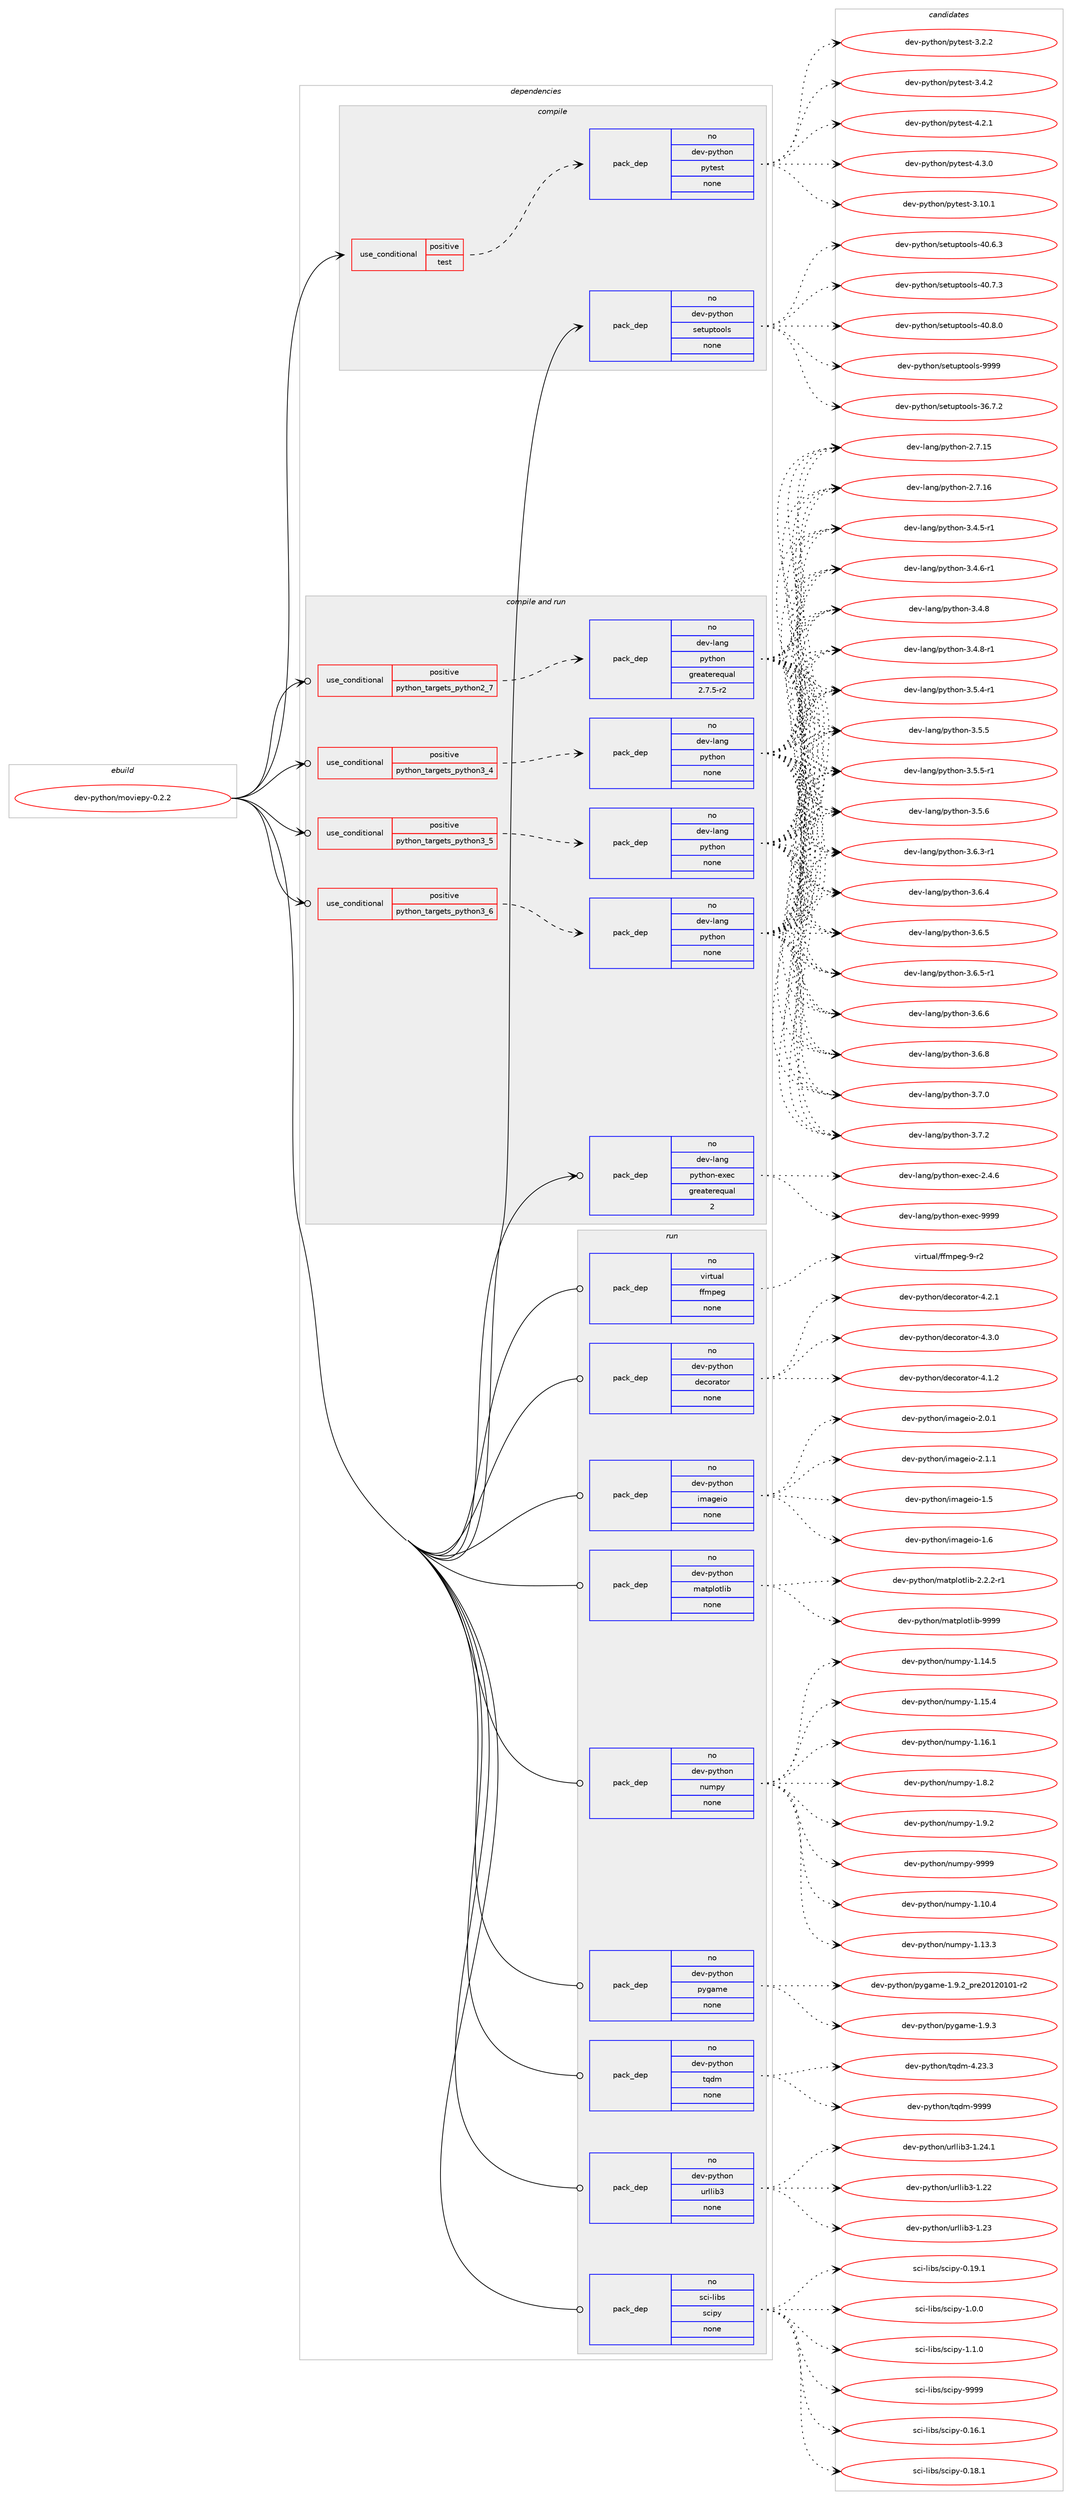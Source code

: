 digraph prolog {

# *************
# Graph options
# *************

newrank=true;
concentrate=true;
compound=true;
graph [rankdir=LR,fontname=Helvetica,fontsize=10,ranksep=1.5];#, ranksep=2.5, nodesep=0.2];
edge  [arrowhead=vee];
node  [fontname=Helvetica,fontsize=10];

# **********
# The ebuild
# **********

subgraph cluster_leftcol {
color=gray;
rank=same;
label=<<i>ebuild</i>>;
id [label="dev-python/moviepy-0.2.2", color=red, width=4, href="../dev-python/moviepy-0.2.2.svg"];
}

# ****************
# The dependencies
# ****************

subgraph cluster_midcol {
color=gray;
label=<<i>dependencies</i>>;
subgraph cluster_compile {
fillcolor="#eeeeee";
style=filled;
label=<<i>compile</i>>;
subgraph cond377645 {
dependency1419325 [label=<<TABLE BORDER="0" CELLBORDER="1" CELLSPACING="0" CELLPADDING="4"><TR><TD ROWSPAN="3" CELLPADDING="10">use_conditional</TD></TR><TR><TD>positive</TD></TR><TR><TD>test</TD></TR></TABLE>>, shape=none, color=red];
subgraph pack1018406 {
dependency1419326 [label=<<TABLE BORDER="0" CELLBORDER="1" CELLSPACING="0" CELLPADDING="4" WIDTH="220"><TR><TD ROWSPAN="6" CELLPADDING="30">pack_dep</TD></TR><TR><TD WIDTH="110">no</TD></TR><TR><TD>dev-python</TD></TR><TR><TD>pytest</TD></TR><TR><TD>none</TD></TR><TR><TD></TD></TR></TABLE>>, shape=none, color=blue];
}
dependency1419325:e -> dependency1419326:w [weight=20,style="dashed",arrowhead="vee"];
}
id:e -> dependency1419325:w [weight=20,style="solid",arrowhead="vee"];
subgraph pack1018407 {
dependency1419327 [label=<<TABLE BORDER="0" CELLBORDER="1" CELLSPACING="0" CELLPADDING="4" WIDTH="220"><TR><TD ROWSPAN="6" CELLPADDING="30">pack_dep</TD></TR><TR><TD WIDTH="110">no</TD></TR><TR><TD>dev-python</TD></TR><TR><TD>setuptools</TD></TR><TR><TD>none</TD></TR><TR><TD></TD></TR></TABLE>>, shape=none, color=blue];
}
id:e -> dependency1419327:w [weight=20,style="solid",arrowhead="vee"];
}
subgraph cluster_compileandrun {
fillcolor="#eeeeee";
style=filled;
label=<<i>compile and run</i>>;
subgraph cond377646 {
dependency1419328 [label=<<TABLE BORDER="0" CELLBORDER="1" CELLSPACING="0" CELLPADDING="4"><TR><TD ROWSPAN="3" CELLPADDING="10">use_conditional</TD></TR><TR><TD>positive</TD></TR><TR><TD>python_targets_python2_7</TD></TR></TABLE>>, shape=none, color=red];
subgraph pack1018408 {
dependency1419329 [label=<<TABLE BORDER="0" CELLBORDER="1" CELLSPACING="0" CELLPADDING="4" WIDTH="220"><TR><TD ROWSPAN="6" CELLPADDING="30">pack_dep</TD></TR><TR><TD WIDTH="110">no</TD></TR><TR><TD>dev-lang</TD></TR><TR><TD>python</TD></TR><TR><TD>greaterequal</TD></TR><TR><TD>2.7.5-r2</TD></TR></TABLE>>, shape=none, color=blue];
}
dependency1419328:e -> dependency1419329:w [weight=20,style="dashed",arrowhead="vee"];
}
id:e -> dependency1419328:w [weight=20,style="solid",arrowhead="odotvee"];
subgraph cond377647 {
dependency1419330 [label=<<TABLE BORDER="0" CELLBORDER="1" CELLSPACING="0" CELLPADDING="4"><TR><TD ROWSPAN="3" CELLPADDING="10">use_conditional</TD></TR><TR><TD>positive</TD></TR><TR><TD>python_targets_python3_4</TD></TR></TABLE>>, shape=none, color=red];
subgraph pack1018409 {
dependency1419331 [label=<<TABLE BORDER="0" CELLBORDER="1" CELLSPACING="0" CELLPADDING="4" WIDTH="220"><TR><TD ROWSPAN="6" CELLPADDING="30">pack_dep</TD></TR><TR><TD WIDTH="110">no</TD></TR><TR><TD>dev-lang</TD></TR><TR><TD>python</TD></TR><TR><TD>none</TD></TR><TR><TD></TD></TR></TABLE>>, shape=none, color=blue];
}
dependency1419330:e -> dependency1419331:w [weight=20,style="dashed",arrowhead="vee"];
}
id:e -> dependency1419330:w [weight=20,style="solid",arrowhead="odotvee"];
subgraph cond377648 {
dependency1419332 [label=<<TABLE BORDER="0" CELLBORDER="1" CELLSPACING="0" CELLPADDING="4"><TR><TD ROWSPAN="3" CELLPADDING="10">use_conditional</TD></TR><TR><TD>positive</TD></TR><TR><TD>python_targets_python3_5</TD></TR></TABLE>>, shape=none, color=red];
subgraph pack1018410 {
dependency1419333 [label=<<TABLE BORDER="0" CELLBORDER="1" CELLSPACING="0" CELLPADDING="4" WIDTH="220"><TR><TD ROWSPAN="6" CELLPADDING="30">pack_dep</TD></TR><TR><TD WIDTH="110">no</TD></TR><TR><TD>dev-lang</TD></TR><TR><TD>python</TD></TR><TR><TD>none</TD></TR><TR><TD></TD></TR></TABLE>>, shape=none, color=blue];
}
dependency1419332:e -> dependency1419333:w [weight=20,style="dashed",arrowhead="vee"];
}
id:e -> dependency1419332:w [weight=20,style="solid",arrowhead="odotvee"];
subgraph cond377649 {
dependency1419334 [label=<<TABLE BORDER="0" CELLBORDER="1" CELLSPACING="0" CELLPADDING="4"><TR><TD ROWSPAN="3" CELLPADDING="10">use_conditional</TD></TR><TR><TD>positive</TD></TR><TR><TD>python_targets_python3_6</TD></TR></TABLE>>, shape=none, color=red];
subgraph pack1018411 {
dependency1419335 [label=<<TABLE BORDER="0" CELLBORDER="1" CELLSPACING="0" CELLPADDING="4" WIDTH="220"><TR><TD ROWSPAN="6" CELLPADDING="30">pack_dep</TD></TR><TR><TD WIDTH="110">no</TD></TR><TR><TD>dev-lang</TD></TR><TR><TD>python</TD></TR><TR><TD>none</TD></TR><TR><TD></TD></TR></TABLE>>, shape=none, color=blue];
}
dependency1419334:e -> dependency1419335:w [weight=20,style="dashed",arrowhead="vee"];
}
id:e -> dependency1419334:w [weight=20,style="solid",arrowhead="odotvee"];
subgraph pack1018412 {
dependency1419336 [label=<<TABLE BORDER="0" CELLBORDER="1" CELLSPACING="0" CELLPADDING="4" WIDTH="220"><TR><TD ROWSPAN="6" CELLPADDING="30">pack_dep</TD></TR><TR><TD WIDTH="110">no</TD></TR><TR><TD>dev-lang</TD></TR><TR><TD>python-exec</TD></TR><TR><TD>greaterequal</TD></TR><TR><TD>2</TD></TR></TABLE>>, shape=none, color=blue];
}
id:e -> dependency1419336:w [weight=20,style="solid",arrowhead="odotvee"];
}
subgraph cluster_run {
fillcolor="#eeeeee";
style=filled;
label=<<i>run</i>>;
subgraph pack1018413 {
dependency1419337 [label=<<TABLE BORDER="0" CELLBORDER="1" CELLSPACING="0" CELLPADDING="4" WIDTH="220"><TR><TD ROWSPAN="6" CELLPADDING="30">pack_dep</TD></TR><TR><TD WIDTH="110">no</TD></TR><TR><TD>dev-python</TD></TR><TR><TD>decorator</TD></TR><TR><TD>none</TD></TR><TR><TD></TD></TR></TABLE>>, shape=none, color=blue];
}
id:e -> dependency1419337:w [weight=20,style="solid",arrowhead="odot"];
subgraph pack1018414 {
dependency1419338 [label=<<TABLE BORDER="0" CELLBORDER="1" CELLSPACING="0" CELLPADDING="4" WIDTH="220"><TR><TD ROWSPAN="6" CELLPADDING="30">pack_dep</TD></TR><TR><TD WIDTH="110">no</TD></TR><TR><TD>dev-python</TD></TR><TR><TD>imageio</TD></TR><TR><TD>none</TD></TR><TR><TD></TD></TR></TABLE>>, shape=none, color=blue];
}
id:e -> dependency1419338:w [weight=20,style="solid",arrowhead="odot"];
subgraph pack1018415 {
dependency1419339 [label=<<TABLE BORDER="0" CELLBORDER="1" CELLSPACING="0" CELLPADDING="4" WIDTH="220"><TR><TD ROWSPAN="6" CELLPADDING="30">pack_dep</TD></TR><TR><TD WIDTH="110">no</TD></TR><TR><TD>dev-python</TD></TR><TR><TD>matplotlib</TD></TR><TR><TD>none</TD></TR><TR><TD></TD></TR></TABLE>>, shape=none, color=blue];
}
id:e -> dependency1419339:w [weight=20,style="solid",arrowhead="odot"];
subgraph pack1018416 {
dependency1419340 [label=<<TABLE BORDER="0" CELLBORDER="1" CELLSPACING="0" CELLPADDING="4" WIDTH="220"><TR><TD ROWSPAN="6" CELLPADDING="30">pack_dep</TD></TR><TR><TD WIDTH="110">no</TD></TR><TR><TD>dev-python</TD></TR><TR><TD>numpy</TD></TR><TR><TD>none</TD></TR><TR><TD></TD></TR></TABLE>>, shape=none, color=blue];
}
id:e -> dependency1419340:w [weight=20,style="solid",arrowhead="odot"];
subgraph pack1018417 {
dependency1419341 [label=<<TABLE BORDER="0" CELLBORDER="1" CELLSPACING="0" CELLPADDING="4" WIDTH="220"><TR><TD ROWSPAN="6" CELLPADDING="30">pack_dep</TD></TR><TR><TD WIDTH="110">no</TD></TR><TR><TD>dev-python</TD></TR><TR><TD>pygame</TD></TR><TR><TD>none</TD></TR><TR><TD></TD></TR></TABLE>>, shape=none, color=blue];
}
id:e -> dependency1419341:w [weight=20,style="solid",arrowhead="odot"];
subgraph pack1018418 {
dependency1419342 [label=<<TABLE BORDER="0" CELLBORDER="1" CELLSPACING="0" CELLPADDING="4" WIDTH="220"><TR><TD ROWSPAN="6" CELLPADDING="30">pack_dep</TD></TR><TR><TD WIDTH="110">no</TD></TR><TR><TD>dev-python</TD></TR><TR><TD>tqdm</TD></TR><TR><TD>none</TD></TR><TR><TD></TD></TR></TABLE>>, shape=none, color=blue];
}
id:e -> dependency1419342:w [weight=20,style="solid",arrowhead="odot"];
subgraph pack1018419 {
dependency1419343 [label=<<TABLE BORDER="0" CELLBORDER="1" CELLSPACING="0" CELLPADDING="4" WIDTH="220"><TR><TD ROWSPAN="6" CELLPADDING="30">pack_dep</TD></TR><TR><TD WIDTH="110">no</TD></TR><TR><TD>dev-python</TD></TR><TR><TD>urllib3</TD></TR><TR><TD>none</TD></TR><TR><TD></TD></TR></TABLE>>, shape=none, color=blue];
}
id:e -> dependency1419343:w [weight=20,style="solid",arrowhead="odot"];
subgraph pack1018420 {
dependency1419344 [label=<<TABLE BORDER="0" CELLBORDER="1" CELLSPACING="0" CELLPADDING="4" WIDTH="220"><TR><TD ROWSPAN="6" CELLPADDING="30">pack_dep</TD></TR><TR><TD WIDTH="110">no</TD></TR><TR><TD>sci-libs</TD></TR><TR><TD>scipy</TD></TR><TR><TD>none</TD></TR><TR><TD></TD></TR></TABLE>>, shape=none, color=blue];
}
id:e -> dependency1419344:w [weight=20,style="solid",arrowhead="odot"];
subgraph pack1018421 {
dependency1419345 [label=<<TABLE BORDER="0" CELLBORDER="1" CELLSPACING="0" CELLPADDING="4" WIDTH="220"><TR><TD ROWSPAN="6" CELLPADDING="30">pack_dep</TD></TR><TR><TD WIDTH="110">no</TD></TR><TR><TD>virtual</TD></TR><TR><TD>ffmpeg</TD></TR><TR><TD>none</TD></TR><TR><TD></TD></TR></TABLE>>, shape=none, color=blue];
}
id:e -> dependency1419345:w [weight=20,style="solid",arrowhead="odot"];
}
}

# **************
# The candidates
# **************

subgraph cluster_choices {
rank=same;
color=gray;
label=<<i>candidates</i>>;

subgraph choice1018406 {
color=black;
nodesep=1;
choice100101118451121211161041111104711212111610111511645514649484649 [label="dev-python/pytest-3.10.1", color=red, width=4,href="../dev-python/pytest-3.10.1.svg"];
choice1001011184511212111610411111047112121116101115116455146504650 [label="dev-python/pytest-3.2.2", color=red, width=4,href="../dev-python/pytest-3.2.2.svg"];
choice1001011184511212111610411111047112121116101115116455146524650 [label="dev-python/pytest-3.4.2", color=red, width=4,href="../dev-python/pytest-3.4.2.svg"];
choice1001011184511212111610411111047112121116101115116455246504649 [label="dev-python/pytest-4.2.1", color=red, width=4,href="../dev-python/pytest-4.2.1.svg"];
choice1001011184511212111610411111047112121116101115116455246514648 [label="dev-python/pytest-4.3.0", color=red, width=4,href="../dev-python/pytest-4.3.0.svg"];
dependency1419326:e -> choice100101118451121211161041111104711212111610111511645514649484649:w [style=dotted,weight="100"];
dependency1419326:e -> choice1001011184511212111610411111047112121116101115116455146504650:w [style=dotted,weight="100"];
dependency1419326:e -> choice1001011184511212111610411111047112121116101115116455146524650:w [style=dotted,weight="100"];
dependency1419326:e -> choice1001011184511212111610411111047112121116101115116455246504649:w [style=dotted,weight="100"];
dependency1419326:e -> choice1001011184511212111610411111047112121116101115116455246514648:w [style=dotted,weight="100"];
}
subgraph choice1018407 {
color=black;
nodesep=1;
choice100101118451121211161041111104711510111611711211611111110811545515446554650 [label="dev-python/setuptools-36.7.2", color=red, width=4,href="../dev-python/setuptools-36.7.2.svg"];
choice100101118451121211161041111104711510111611711211611111110811545524846544651 [label="dev-python/setuptools-40.6.3", color=red, width=4,href="../dev-python/setuptools-40.6.3.svg"];
choice100101118451121211161041111104711510111611711211611111110811545524846554651 [label="dev-python/setuptools-40.7.3", color=red, width=4,href="../dev-python/setuptools-40.7.3.svg"];
choice100101118451121211161041111104711510111611711211611111110811545524846564648 [label="dev-python/setuptools-40.8.0", color=red, width=4,href="../dev-python/setuptools-40.8.0.svg"];
choice10010111845112121116104111110471151011161171121161111111081154557575757 [label="dev-python/setuptools-9999", color=red, width=4,href="../dev-python/setuptools-9999.svg"];
dependency1419327:e -> choice100101118451121211161041111104711510111611711211611111110811545515446554650:w [style=dotted,weight="100"];
dependency1419327:e -> choice100101118451121211161041111104711510111611711211611111110811545524846544651:w [style=dotted,weight="100"];
dependency1419327:e -> choice100101118451121211161041111104711510111611711211611111110811545524846554651:w [style=dotted,weight="100"];
dependency1419327:e -> choice100101118451121211161041111104711510111611711211611111110811545524846564648:w [style=dotted,weight="100"];
dependency1419327:e -> choice10010111845112121116104111110471151011161171121161111111081154557575757:w [style=dotted,weight="100"];
}
subgraph choice1018408 {
color=black;
nodesep=1;
choice10010111845108971101034711212111610411111045504655464953 [label="dev-lang/python-2.7.15", color=red, width=4,href="../dev-lang/python-2.7.15.svg"];
choice10010111845108971101034711212111610411111045504655464954 [label="dev-lang/python-2.7.16", color=red, width=4,href="../dev-lang/python-2.7.16.svg"];
choice1001011184510897110103471121211161041111104551465246534511449 [label="dev-lang/python-3.4.5-r1", color=red, width=4,href="../dev-lang/python-3.4.5-r1.svg"];
choice1001011184510897110103471121211161041111104551465246544511449 [label="dev-lang/python-3.4.6-r1", color=red, width=4,href="../dev-lang/python-3.4.6-r1.svg"];
choice100101118451089711010347112121116104111110455146524656 [label="dev-lang/python-3.4.8", color=red, width=4,href="../dev-lang/python-3.4.8.svg"];
choice1001011184510897110103471121211161041111104551465246564511449 [label="dev-lang/python-3.4.8-r1", color=red, width=4,href="../dev-lang/python-3.4.8-r1.svg"];
choice1001011184510897110103471121211161041111104551465346524511449 [label="dev-lang/python-3.5.4-r1", color=red, width=4,href="../dev-lang/python-3.5.4-r1.svg"];
choice100101118451089711010347112121116104111110455146534653 [label="dev-lang/python-3.5.5", color=red, width=4,href="../dev-lang/python-3.5.5.svg"];
choice1001011184510897110103471121211161041111104551465346534511449 [label="dev-lang/python-3.5.5-r1", color=red, width=4,href="../dev-lang/python-3.5.5-r1.svg"];
choice100101118451089711010347112121116104111110455146534654 [label="dev-lang/python-3.5.6", color=red, width=4,href="../dev-lang/python-3.5.6.svg"];
choice1001011184510897110103471121211161041111104551465446514511449 [label="dev-lang/python-3.6.3-r1", color=red, width=4,href="../dev-lang/python-3.6.3-r1.svg"];
choice100101118451089711010347112121116104111110455146544652 [label="dev-lang/python-3.6.4", color=red, width=4,href="../dev-lang/python-3.6.4.svg"];
choice100101118451089711010347112121116104111110455146544653 [label="dev-lang/python-3.6.5", color=red, width=4,href="../dev-lang/python-3.6.5.svg"];
choice1001011184510897110103471121211161041111104551465446534511449 [label="dev-lang/python-3.6.5-r1", color=red, width=4,href="../dev-lang/python-3.6.5-r1.svg"];
choice100101118451089711010347112121116104111110455146544654 [label="dev-lang/python-3.6.6", color=red, width=4,href="../dev-lang/python-3.6.6.svg"];
choice100101118451089711010347112121116104111110455146544656 [label="dev-lang/python-3.6.8", color=red, width=4,href="../dev-lang/python-3.6.8.svg"];
choice100101118451089711010347112121116104111110455146554648 [label="dev-lang/python-3.7.0", color=red, width=4,href="../dev-lang/python-3.7.0.svg"];
choice100101118451089711010347112121116104111110455146554650 [label="dev-lang/python-3.7.2", color=red, width=4,href="../dev-lang/python-3.7.2.svg"];
dependency1419329:e -> choice10010111845108971101034711212111610411111045504655464953:w [style=dotted,weight="100"];
dependency1419329:e -> choice10010111845108971101034711212111610411111045504655464954:w [style=dotted,weight="100"];
dependency1419329:e -> choice1001011184510897110103471121211161041111104551465246534511449:w [style=dotted,weight="100"];
dependency1419329:e -> choice1001011184510897110103471121211161041111104551465246544511449:w [style=dotted,weight="100"];
dependency1419329:e -> choice100101118451089711010347112121116104111110455146524656:w [style=dotted,weight="100"];
dependency1419329:e -> choice1001011184510897110103471121211161041111104551465246564511449:w [style=dotted,weight="100"];
dependency1419329:e -> choice1001011184510897110103471121211161041111104551465346524511449:w [style=dotted,weight="100"];
dependency1419329:e -> choice100101118451089711010347112121116104111110455146534653:w [style=dotted,weight="100"];
dependency1419329:e -> choice1001011184510897110103471121211161041111104551465346534511449:w [style=dotted,weight="100"];
dependency1419329:e -> choice100101118451089711010347112121116104111110455146534654:w [style=dotted,weight="100"];
dependency1419329:e -> choice1001011184510897110103471121211161041111104551465446514511449:w [style=dotted,weight="100"];
dependency1419329:e -> choice100101118451089711010347112121116104111110455146544652:w [style=dotted,weight="100"];
dependency1419329:e -> choice100101118451089711010347112121116104111110455146544653:w [style=dotted,weight="100"];
dependency1419329:e -> choice1001011184510897110103471121211161041111104551465446534511449:w [style=dotted,weight="100"];
dependency1419329:e -> choice100101118451089711010347112121116104111110455146544654:w [style=dotted,weight="100"];
dependency1419329:e -> choice100101118451089711010347112121116104111110455146544656:w [style=dotted,weight="100"];
dependency1419329:e -> choice100101118451089711010347112121116104111110455146554648:w [style=dotted,weight="100"];
dependency1419329:e -> choice100101118451089711010347112121116104111110455146554650:w [style=dotted,weight="100"];
}
subgraph choice1018409 {
color=black;
nodesep=1;
choice10010111845108971101034711212111610411111045504655464953 [label="dev-lang/python-2.7.15", color=red, width=4,href="../dev-lang/python-2.7.15.svg"];
choice10010111845108971101034711212111610411111045504655464954 [label="dev-lang/python-2.7.16", color=red, width=4,href="../dev-lang/python-2.7.16.svg"];
choice1001011184510897110103471121211161041111104551465246534511449 [label="dev-lang/python-3.4.5-r1", color=red, width=4,href="../dev-lang/python-3.4.5-r1.svg"];
choice1001011184510897110103471121211161041111104551465246544511449 [label="dev-lang/python-3.4.6-r1", color=red, width=4,href="../dev-lang/python-3.4.6-r1.svg"];
choice100101118451089711010347112121116104111110455146524656 [label="dev-lang/python-3.4.8", color=red, width=4,href="../dev-lang/python-3.4.8.svg"];
choice1001011184510897110103471121211161041111104551465246564511449 [label="dev-lang/python-3.4.8-r1", color=red, width=4,href="../dev-lang/python-3.4.8-r1.svg"];
choice1001011184510897110103471121211161041111104551465346524511449 [label="dev-lang/python-3.5.4-r1", color=red, width=4,href="../dev-lang/python-3.5.4-r1.svg"];
choice100101118451089711010347112121116104111110455146534653 [label="dev-lang/python-3.5.5", color=red, width=4,href="../dev-lang/python-3.5.5.svg"];
choice1001011184510897110103471121211161041111104551465346534511449 [label="dev-lang/python-3.5.5-r1", color=red, width=4,href="../dev-lang/python-3.5.5-r1.svg"];
choice100101118451089711010347112121116104111110455146534654 [label="dev-lang/python-3.5.6", color=red, width=4,href="../dev-lang/python-3.5.6.svg"];
choice1001011184510897110103471121211161041111104551465446514511449 [label="dev-lang/python-3.6.3-r1", color=red, width=4,href="../dev-lang/python-3.6.3-r1.svg"];
choice100101118451089711010347112121116104111110455146544652 [label="dev-lang/python-3.6.4", color=red, width=4,href="../dev-lang/python-3.6.4.svg"];
choice100101118451089711010347112121116104111110455146544653 [label="dev-lang/python-3.6.5", color=red, width=4,href="../dev-lang/python-3.6.5.svg"];
choice1001011184510897110103471121211161041111104551465446534511449 [label="dev-lang/python-3.6.5-r1", color=red, width=4,href="../dev-lang/python-3.6.5-r1.svg"];
choice100101118451089711010347112121116104111110455146544654 [label="dev-lang/python-3.6.6", color=red, width=4,href="../dev-lang/python-3.6.6.svg"];
choice100101118451089711010347112121116104111110455146544656 [label="dev-lang/python-3.6.8", color=red, width=4,href="../dev-lang/python-3.6.8.svg"];
choice100101118451089711010347112121116104111110455146554648 [label="dev-lang/python-3.7.0", color=red, width=4,href="../dev-lang/python-3.7.0.svg"];
choice100101118451089711010347112121116104111110455146554650 [label="dev-lang/python-3.7.2", color=red, width=4,href="../dev-lang/python-3.7.2.svg"];
dependency1419331:e -> choice10010111845108971101034711212111610411111045504655464953:w [style=dotted,weight="100"];
dependency1419331:e -> choice10010111845108971101034711212111610411111045504655464954:w [style=dotted,weight="100"];
dependency1419331:e -> choice1001011184510897110103471121211161041111104551465246534511449:w [style=dotted,weight="100"];
dependency1419331:e -> choice1001011184510897110103471121211161041111104551465246544511449:w [style=dotted,weight="100"];
dependency1419331:e -> choice100101118451089711010347112121116104111110455146524656:w [style=dotted,weight="100"];
dependency1419331:e -> choice1001011184510897110103471121211161041111104551465246564511449:w [style=dotted,weight="100"];
dependency1419331:e -> choice1001011184510897110103471121211161041111104551465346524511449:w [style=dotted,weight="100"];
dependency1419331:e -> choice100101118451089711010347112121116104111110455146534653:w [style=dotted,weight="100"];
dependency1419331:e -> choice1001011184510897110103471121211161041111104551465346534511449:w [style=dotted,weight="100"];
dependency1419331:e -> choice100101118451089711010347112121116104111110455146534654:w [style=dotted,weight="100"];
dependency1419331:e -> choice1001011184510897110103471121211161041111104551465446514511449:w [style=dotted,weight="100"];
dependency1419331:e -> choice100101118451089711010347112121116104111110455146544652:w [style=dotted,weight="100"];
dependency1419331:e -> choice100101118451089711010347112121116104111110455146544653:w [style=dotted,weight="100"];
dependency1419331:e -> choice1001011184510897110103471121211161041111104551465446534511449:w [style=dotted,weight="100"];
dependency1419331:e -> choice100101118451089711010347112121116104111110455146544654:w [style=dotted,weight="100"];
dependency1419331:e -> choice100101118451089711010347112121116104111110455146544656:w [style=dotted,weight="100"];
dependency1419331:e -> choice100101118451089711010347112121116104111110455146554648:w [style=dotted,weight="100"];
dependency1419331:e -> choice100101118451089711010347112121116104111110455146554650:w [style=dotted,weight="100"];
}
subgraph choice1018410 {
color=black;
nodesep=1;
choice10010111845108971101034711212111610411111045504655464953 [label="dev-lang/python-2.7.15", color=red, width=4,href="../dev-lang/python-2.7.15.svg"];
choice10010111845108971101034711212111610411111045504655464954 [label="dev-lang/python-2.7.16", color=red, width=4,href="../dev-lang/python-2.7.16.svg"];
choice1001011184510897110103471121211161041111104551465246534511449 [label="dev-lang/python-3.4.5-r1", color=red, width=4,href="../dev-lang/python-3.4.5-r1.svg"];
choice1001011184510897110103471121211161041111104551465246544511449 [label="dev-lang/python-3.4.6-r1", color=red, width=4,href="../dev-lang/python-3.4.6-r1.svg"];
choice100101118451089711010347112121116104111110455146524656 [label="dev-lang/python-3.4.8", color=red, width=4,href="../dev-lang/python-3.4.8.svg"];
choice1001011184510897110103471121211161041111104551465246564511449 [label="dev-lang/python-3.4.8-r1", color=red, width=4,href="../dev-lang/python-3.4.8-r1.svg"];
choice1001011184510897110103471121211161041111104551465346524511449 [label="dev-lang/python-3.5.4-r1", color=red, width=4,href="../dev-lang/python-3.5.4-r1.svg"];
choice100101118451089711010347112121116104111110455146534653 [label="dev-lang/python-3.5.5", color=red, width=4,href="../dev-lang/python-3.5.5.svg"];
choice1001011184510897110103471121211161041111104551465346534511449 [label="dev-lang/python-3.5.5-r1", color=red, width=4,href="../dev-lang/python-3.5.5-r1.svg"];
choice100101118451089711010347112121116104111110455146534654 [label="dev-lang/python-3.5.6", color=red, width=4,href="../dev-lang/python-3.5.6.svg"];
choice1001011184510897110103471121211161041111104551465446514511449 [label="dev-lang/python-3.6.3-r1", color=red, width=4,href="../dev-lang/python-3.6.3-r1.svg"];
choice100101118451089711010347112121116104111110455146544652 [label="dev-lang/python-3.6.4", color=red, width=4,href="../dev-lang/python-3.6.4.svg"];
choice100101118451089711010347112121116104111110455146544653 [label="dev-lang/python-3.6.5", color=red, width=4,href="../dev-lang/python-3.6.5.svg"];
choice1001011184510897110103471121211161041111104551465446534511449 [label="dev-lang/python-3.6.5-r1", color=red, width=4,href="../dev-lang/python-3.6.5-r1.svg"];
choice100101118451089711010347112121116104111110455146544654 [label="dev-lang/python-3.6.6", color=red, width=4,href="../dev-lang/python-3.6.6.svg"];
choice100101118451089711010347112121116104111110455146544656 [label="dev-lang/python-3.6.8", color=red, width=4,href="../dev-lang/python-3.6.8.svg"];
choice100101118451089711010347112121116104111110455146554648 [label="dev-lang/python-3.7.0", color=red, width=4,href="../dev-lang/python-3.7.0.svg"];
choice100101118451089711010347112121116104111110455146554650 [label="dev-lang/python-3.7.2", color=red, width=4,href="../dev-lang/python-3.7.2.svg"];
dependency1419333:e -> choice10010111845108971101034711212111610411111045504655464953:w [style=dotted,weight="100"];
dependency1419333:e -> choice10010111845108971101034711212111610411111045504655464954:w [style=dotted,weight="100"];
dependency1419333:e -> choice1001011184510897110103471121211161041111104551465246534511449:w [style=dotted,weight="100"];
dependency1419333:e -> choice1001011184510897110103471121211161041111104551465246544511449:w [style=dotted,weight="100"];
dependency1419333:e -> choice100101118451089711010347112121116104111110455146524656:w [style=dotted,weight="100"];
dependency1419333:e -> choice1001011184510897110103471121211161041111104551465246564511449:w [style=dotted,weight="100"];
dependency1419333:e -> choice1001011184510897110103471121211161041111104551465346524511449:w [style=dotted,weight="100"];
dependency1419333:e -> choice100101118451089711010347112121116104111110455146534653:w [style=dotted,weight="100"];
dependency1419333:e -> choice1001011184510897110103471121211161041111104551465346534511449:w [style=dotted,weight="100"];
dependency1419333:e -> choice100101118451089711010347112121116104111110455146534654:w [style=dotted,weight="100"];
dependency1419333:e -> choice1001011184510897110103471121211161041111104551465446514511449:w [style=dotted,weight="100"];
dependency1419333:e -> choice100101118451089711010347112121116104111110455146544652:w [style=dotted,weight="100"];
dependency1419333:e -> choice100101118451089711010347112121116104111110455146544653:w [style=dotted,weight="100"];
dependency1419333:e -> choice1001011184510897110103471121211161041111104551465446534511449:w [style=dotted,weight="100"];
dependency1419333:e -> choice100101118451089711010347112121116104111110455146544654:w [style=dotted,weight="100"];
dependency1419333:e -> choice100101118451089711010347112121116104111110455146544656:w [style=dotted,weight="100"];
dependency1419333:e -> choice100101118451089711010347112121116104111110455146554648:w [style=dotted,weight="100"];
dependency1419333:e -> choice100101118451089711010347112121116104111110455146554650:w [style=dotted,weight="100"];
}
subgraph choice1018411 {
color=black;
nodesep=1;
choice10010111845108971101034711212111610411111045504655464953 [label="dev-lang/python-2.7.15", color=red, width=4,href="../dev-lang/python-2.7.15.svg"];
choice10010111845108971101034711212111610411111045504655464954 [label="dev-lang/python-2.7.16", color=red, width=4,href="../dev-lang/python-2.7.16.svg"];
choice1001011184510897110103471121211161041111104551465246534511449 [label="dev-lang/python-3.4.5-r1", color=red, width=4,href="../dev-lang/python-3.4.5-r1.svg"];
choice1001011184510897110103471121211161041111104551465246544511449 [label="dev-lang/python-3.4.6-r1", color=red, width=4,href="../dev-lang/python-3.4.6-r1.svg"];
choice100101118451089711010347112121116104111110455146524656 [label="dev-lang/python-3.4.8", color=red, width=4,href="../dev-lang/python-3.4.8.svg"];
choice1001011184510897110103471121211161041111104551465246564511449 [label="dev-lang/python-3.4.8-r1", color=red, width=4,href="../dev-lang/python-3.4.8-r1.svg"];
choice1001011184510897110103471121211161041111104551465346524511449 [label="dev-lang/python-3.5.4-r1", color=red, width=4,href="../dev-lang/python-3.5.4-r1.svg"];
choice100101118451089711010347112121116104111110455146534653 [label="dev-lang/python-3.5.5", color=red, width=4,href="../dev-lang/python-3.5.5.svg"];
choice1001011184510897110103471121211161041111104551465346534511449 [label="dev-lang/python-3.5.5-r1", color=red, width=4,href="../dev-lang/python-3.5.5-r1.svg"];
choice100101118451089711010347112121116104111110455146534654 [label="dev-lang/python-3.5.6", color=red, width=4,href="../dev-lang/python-3.5.6.svg"];
choice1001011184510897110103471121211161041111104551465446514511449 [label="dev-lang/python-3.6.3-r1", color=red, width=4,href="../dev-lang/python-3.6.3-r1.svg"];
choice100101118451089711010347112121116104111110455146544652 [label="dev-lang/python-3.6.4", color=red, width=4,href="../dev-lang/python-3.6.4.svg"];
choice100101118451089711010347112121116104111110455146544653 [label="dev-lang/python-3.6.5", color=red, width=4,href="../dev-lang/python-3.6.5.svg"];
choice1001011184510897110103471121211161041111104551465446534511449 [label="dev-lang/python-3.6.5-r1", color=red, width=4,href="../dev-lang/python-3.6.5-r1.svg"];
choice100101118451089711010347112121116104111110455146544654 [label="dev-lang/python-3.6.6", color=red, width=4,href="../dev-lang/python-3.6.6.svg"];
choice100101118451089711010347112121116104111110455146544656 [label="dev-lang/python-3.6.8", color=red, width=4,href="../dev-lang/python-3.6.8.svg"];
choice100101118451089711010347112121116104111110455146554648 [label="dev-lang/python-3.7.0", color=red, width=4,href="../dev-lang/python-3.7.0.svg"];
choice100101118451089711010347112121116104111110455146554650 [label="dev-lang/python-3.7.2", color=red, width=4,href="../dev-lang/python-3.7.2.svg"];
dependency1419335:e -> choice10010111845108971101034711212111610411111045504655464953:w [style=dotted,weight="100"];
dependency1419335:e -> choice10010111845108971101034711212111610411111045504655464954:w [style=dotted,weight="100"];
dependency1419335:e -> choice1001011184510897110103471121211161041111104551465246534511449:w [style=dotted,weight="100"];
dependency1419335:e -> choice1001011184510897110103471121211161041111104551465246544511449:w [style=dotted,weight="100"];
dependency1419335:e -> choice100101118451089711010347112121116104111110455146524656:w [style=dotted,weight="100"];
dependency1419335:e -> choice1001011184510897110103471121211161041111104551465246564511449:w [style=dotted,weight="100"];
dependency1419335:e -> choice1001011184510897110103471121211161041111104551465346524511449:w [style=dotted,weight="100"];
dependency1419335:e -> choice100101118451089711010347112121116104111110455146534653:w [style=dotted,weight="100"];
dependency1419335:e -> choice1001011184510897110103471121211161041111104551465346534511449:w [style=dotted,weight="100"];
dependency1419335:e -> choice100101118451089711010347112121116104111110455146534654:w [style=dotted,weight="100"];
dependency1419335:e -> choice1001011184510897110103471121211161041111104551465446514511449:w [style=dotted,weight="100"];
dependency1419335:e -> choice100101118451089711010347112121116104111110455146544652:w [style=dotted,weight="100"];
dependency1419335:e -> choice100101118451089711010347112121116104111110455146544653:w [style=dotted,weight="100"];
dependency1419335:e -> choice1001011184510897110103471121211161041111104551465446534511449:w [style=dotted,weight="100"];
dependency1419335:e -> choice100101118451089711010347112121116104111110455146544654:w [style=dotted,weight="100"];
dependency1419335:e -> choice100101118451089711010347112121116104111110455146544656:w [style=dotted,weight="100"];
dependency1419335:e -> choice100101118451089711010347112121116104111110455146554648:w [style=dotted,weight="100"];
dependency1419335:e -> choice100101118451089711010347112121116104111110455146554650:w [style=dotted,weight="100"];
}
subgraph choice1018412 {
color=black;
nodesep=1;
choice1001011184510897110103471121211161041111104510112010199455046524654 [label="dev-lang/python-exec-2.4.6", color=red, width=4,href="../dev-lang/python-exec-2.4.6.svg"];
choice10010111845108971101034711212111610411111045101120101994557575757 [label="dev-lang/python-exec-9999", color=red, width=4,href="../dev-lang/python-exec-9999.svg"];
dependency1419336:e -> choice1001011184510897110103471121211161041111104510112010199455046524654:w [style=dotted,weight="100"];
dependency1419336:e -> choice10010111845108971101034711212111610411111045101120101994557575757:w [style=dotted,weight="100"];
}
subgraph choice1018413 {
color=black;
nodesep=1;
choice10010111845112121116104111110471001019911111497116111114455246494650 [label="dev-python/decorator-4.1.2", color=red, width=4,href="../dev-python/decorator-4.1.2.svg"];
choice10010111845112121116104111110471001019911111497116111114455246504649 [label="dev-python/decorator-4.2.1", color=red, width=4,href="../dev-python/decorator-4.2.1.svg"];
choice10010111845112121116104111110471001019911111497116111114455246514648 [label="dev-python/decorator-4.3.0", color=red, width=4,href="../dev-python/decorator-4.3.0.svg"];
dependency1419337:e -> choice10010111845112121116104111110471001019911111497116111114455246494650:w [style=dotted,weight="100"];
dependency1419337:e -> choice10010111845112121116104111110471001019911111497116111114455246504649:w [style=dotted,weight="100"];
dependency1419337:e -> choice10010111845112121116104111110471001019911111497116111114455246514648:w [style=dotted,weight="100"];
}
subgraph choice1018414 {
color=black;
nodesep=1;
choice10010111845112121116104111110471051099710310110511145494653 [label="dev-python/imageio-1.5", color=red, width=4,href="../dev-python/imageio-1.5.svg"];
choice10010111845112121116104111110471051099710310110511145494654 [label="dev-python/imageio-1.6", color=red, width=4,href="../dev-python/imageio-1.6.svg"];
choice100101118451121211161041111104710510997103101105111455046484649 [label="dev-python/imageio-2.0.1", color=red, width=4,href="../dev-python/imageio-2.0.1.svg"];
choice100101118451121211161041111104710510997103101105111455046494649 [label="dev-python/imageio-2.1.1", color=red, width=4,href="../dev-python/imageio-2.1.1.svg"];
dependency1419338:e -> choice10010111845112121116104111110471051099710310110511145494653:w [style=dotted,weight="100"];
dependency1419338:e -> choice10010111845112121116104111110471051099710310110511145494654:w [style=dotted,weight="100"];
dependency1419338:e -> choice100101118451121211161041111104710510997103101105111455046484649:w [style=dotted,weight="100"];
dependency1419338:e -> choice100101118451121211161041111104710510997103101105111455046494649:w [style=dotted,weight="100"];
}
subgraph choice1018415 {
color=black;
nodesep=1;
choice100101118451121211161041111104710997116112108111116108105984550465046504511449 [label="dev-python/matplotlib-2.2.2-r1", color=red, width=4,href="../dev-python/matplotlib-2.2.2-r1.svg"];
choice100101118451121211161041111104710997116112108111116108105984557575757 [label="dev-python/matplotlib-9999", color=red, width=4,href="../dev-python/matplotlib-9999.svg"];
dependency1419339:e -> choice100101118451121211161041111104710997116112108111116108105984550465046504511449:w [style=dotted,weight="100"];
dependency1419339:e -> choice100101118451121211161041111104710997116112108111116108105984557575757:w [style=dotted,weight="100"];
}
subgraph choice1018416 {
color=black;
nodesep=1;
choice100101118451121211161041111104711011710911212145494649484652 [label="dev-python/numpy-1.10.4", color=red, width=4,href="../dev-python/numpy-1.10.4.svg"];
choice100101118451121211161041111104711011710911212145494649514651 [label="dev-python/numpy-1.13.3", color=red, width=4,href="../dev-python/numpy-1.13.3.svg"];
choice100101118451121211161041111104711011710911212145494649524653 [label="dev-python/numpy-1.14.5", color=red, width=4,href="../dev-python/numpy-1.14.5.svg"];
choice100101118451121211161041111104711011710911212145494649534652 [label="dev-python/numpy-1.15.4", color=red, width=4,href="../dev-python/numpy-1.15.4.svg"];
choice100101118451121211161041111104711011710911212145494649544649 [label="dev-python/numpy-1.16.1", color=red, width=4,href="../dev-python/numpy-1.16.1.svg"];
choice1001011184511212111610411111047110117109112121454946564650 [label="dev-python/numpy-1.8.2", color=red, width=4,href="../dev-python/numpy-1.8.2.svg"];
choice1001011184511212111610411111047110117109112121454946574650 [label="dev-python/numpy-1.9.2", color=red, width=4,href="../dev-python/numpy-1.9.2.svg"];
choice10010111845112121116104111110471101171091121214557575757 [label="dev-python/numpy-9999", color=red, width=4,href="../dev-python/numpy-9999.svg"];
dependency1419340:e -> choice100101118451121211161041111104711011710911212145494649484652:w [style=dotted,weight="100"];
dependency1419340:e -> choice100101118451121211161041111104711011710911212145494649514651:w [style=dotted,weight="100"];
dependency1419340:e -> choice100101118451121211161041111104711011710911212145494649524653:w [style=dotted,weight="100"];
dependency1419340:e -> choice100101118451121211161041111104711011710911212145494649534652:w [style=dotted,weight="100"];
dependency1419340:e -> choice100101118451121211161041111104711011710911212145494649544649:w [style=dotted,weight="100"];
dependency1419340:e -> choice1001011184511212111610411111047110117109112121454946564650:w [style=dotted,weight="100"];
dependency1419340:e -> choice1001011184511212111610411111047110117109112121454946574650:w [style=dotted,weight="100"];
dependency1419340:e -> choice10010111845112121116104111110471101171091121214557575757:w [style=dotted,weight="100"];
}
subgraph choice1018417 {
color=black;
nodesep=1;
choice1001011184511212111610411111047112121103971091014549465746509511211410150484950484948494511450 [label="dev-python/pygame-1.9.2_pre20120101-r2", color=red, width=4,href="../dev-python/pygame-1.9.2_pre20120101-r2.svg"];
choice100101118451121211161041111104711212110397109101454946574651 [label="dev-python/pygame-1.9.3", color=red, width=4,href="../dev-python/pygame-1.9.3.svg"];
dependency1419341:e -> choice1001011184511212111610411111047112121103971091014549465746509511211410150484950484948494511450:w [style=dotted,weight="100"];
dependency1419341:e -> choice100101118451121211161041111104711212110397109101454946574651:w [style=dotted,weight="100"];
}
subgraph choice1018418 {
color=black;
nodesep=1;
choice100101118451121211161041111104711611310010945524650514651 [label="dev-python/tqdm-4.23.3", color=red, width=4,href="../dev-python/tqdm-4.23.3.svg"];
choice10010111845112121116104111110471161131001094557575757 [label="dev-python/tqdm-9999", color=red, width=4,href="../dev-python/tqdm-9999.svg"];
dependency1419342:e -> choice100101118451121211161041111104711611310010945524650514651:w [style=dotted,weight="100"];
dependency1419342:e -> choice10010111845112121116104111110471161131001094557575757:w [style=dotted,weight="100"];
}
subgraph choice1018419 {
color=black;
nodesep=1;
choice100101118451121211161041111104711711410810810598514549465050 [label="dev-python/urllib3-1.22", color=red, width=4,href="../dev-python/urllib3-1.22.svg"];
choice100101118451121211161041111104711711410810810598514549465051 [label="dev-python/urllib3-1.23", color=red, width=4,href="../dev-python/urllib3-1.23.svg"];
choice1001011184511212111610411111047117114108108105985145494650524649 [label="dev-python/urllib3-1.24.1", color=red, width=4,href="../dev-python/urllib3-1.24.1.svg"];
dependency1419343:e -> choice100101118451121211161041111104711711410810810598514549465050:w [style=dotted,weight="100"];
dependency1419343:e -> choice100101118451121211161041111104711711410810810598514549465051:w [style=dotted,weight="100"];
dependency1419343:e -> choice1001011184511212111610411111047117114108108105985145494650524649:w [style=dotted,weight="100"];
}
subgraph choice1018420 {
color=black;
nodesep=1;
choice115991054510810598115471159910511212145484649544649 [label="sci-libs/scipy-0.16.1", color=red, width=4,href="../sci-libs/scipy-0.16.1.svg"];
choice115991054510810598115471159910511212145484649564649 [label="sci-libs/scipy-0.18.1", color=red, width=4,href="../sci-libs/scipy-0.18.1.svg"];
choice115991054510810598115471159910511212145484649574649 [label="sci-libs/scipy-0.19.1", color=red, width=4,href="../sci-libs/scipy-0.19.1.svg"];
choice1159910545108105981154711599105112121454946484648 [label="sci-libs/scipy-1.0.0", color=red, width=4,href="../sci-libs/scipy-1.0.0.svg"];
choice1159910545108105981154711599105112121454946494648 [label="sci-libs/scipy-1.1.0", color=red, width=4,href="../sci-libs/scipy-1.1.0.svg"];
choice11599105451081059811547115991051121214557575757 [label="sci-libs/scipy-9999", color=red, width=4,href="../sci-libs/scipy-9999.svg"];
dependency1419344:e -> choice115991054510810598115471159910511212145484649544649:w [style=dotted,weight="100"];
dependency1419344:e -> choice115991054510810598115471159910511212145484649564649:w [style=dotted,weight="100"];
dependency1419344:e -> choice115991054510810598115471159910511212145484649574649:w [style=dotted,weight="100"];
dependency1419344:e -> choice1159910545108105981154711599105112121454946484648:w [style=dotted,weight="100"];
dependency1419344:e -> choice1159910545108105981154711599105112121454946494648:w [style=dotted,weight="100"];
dependency1419344:e -> choice11599105451081059811547115991051121214557575757:w [style=dotted,weight="100"];
}
subgraph choice1018421 {
color=black;
nodesep=1;
choice118105114116117971084710210210911210110345574511450 [label="virtual/ffmpeg-9-r2", color=red, width=4,href="../virtual/ffmpeg-9-r2.svg"];
dependency1419345:e -> choice118105114116117971084710210210911210110345574511450:w [style=dotted,weight="100"];
}
}

}
